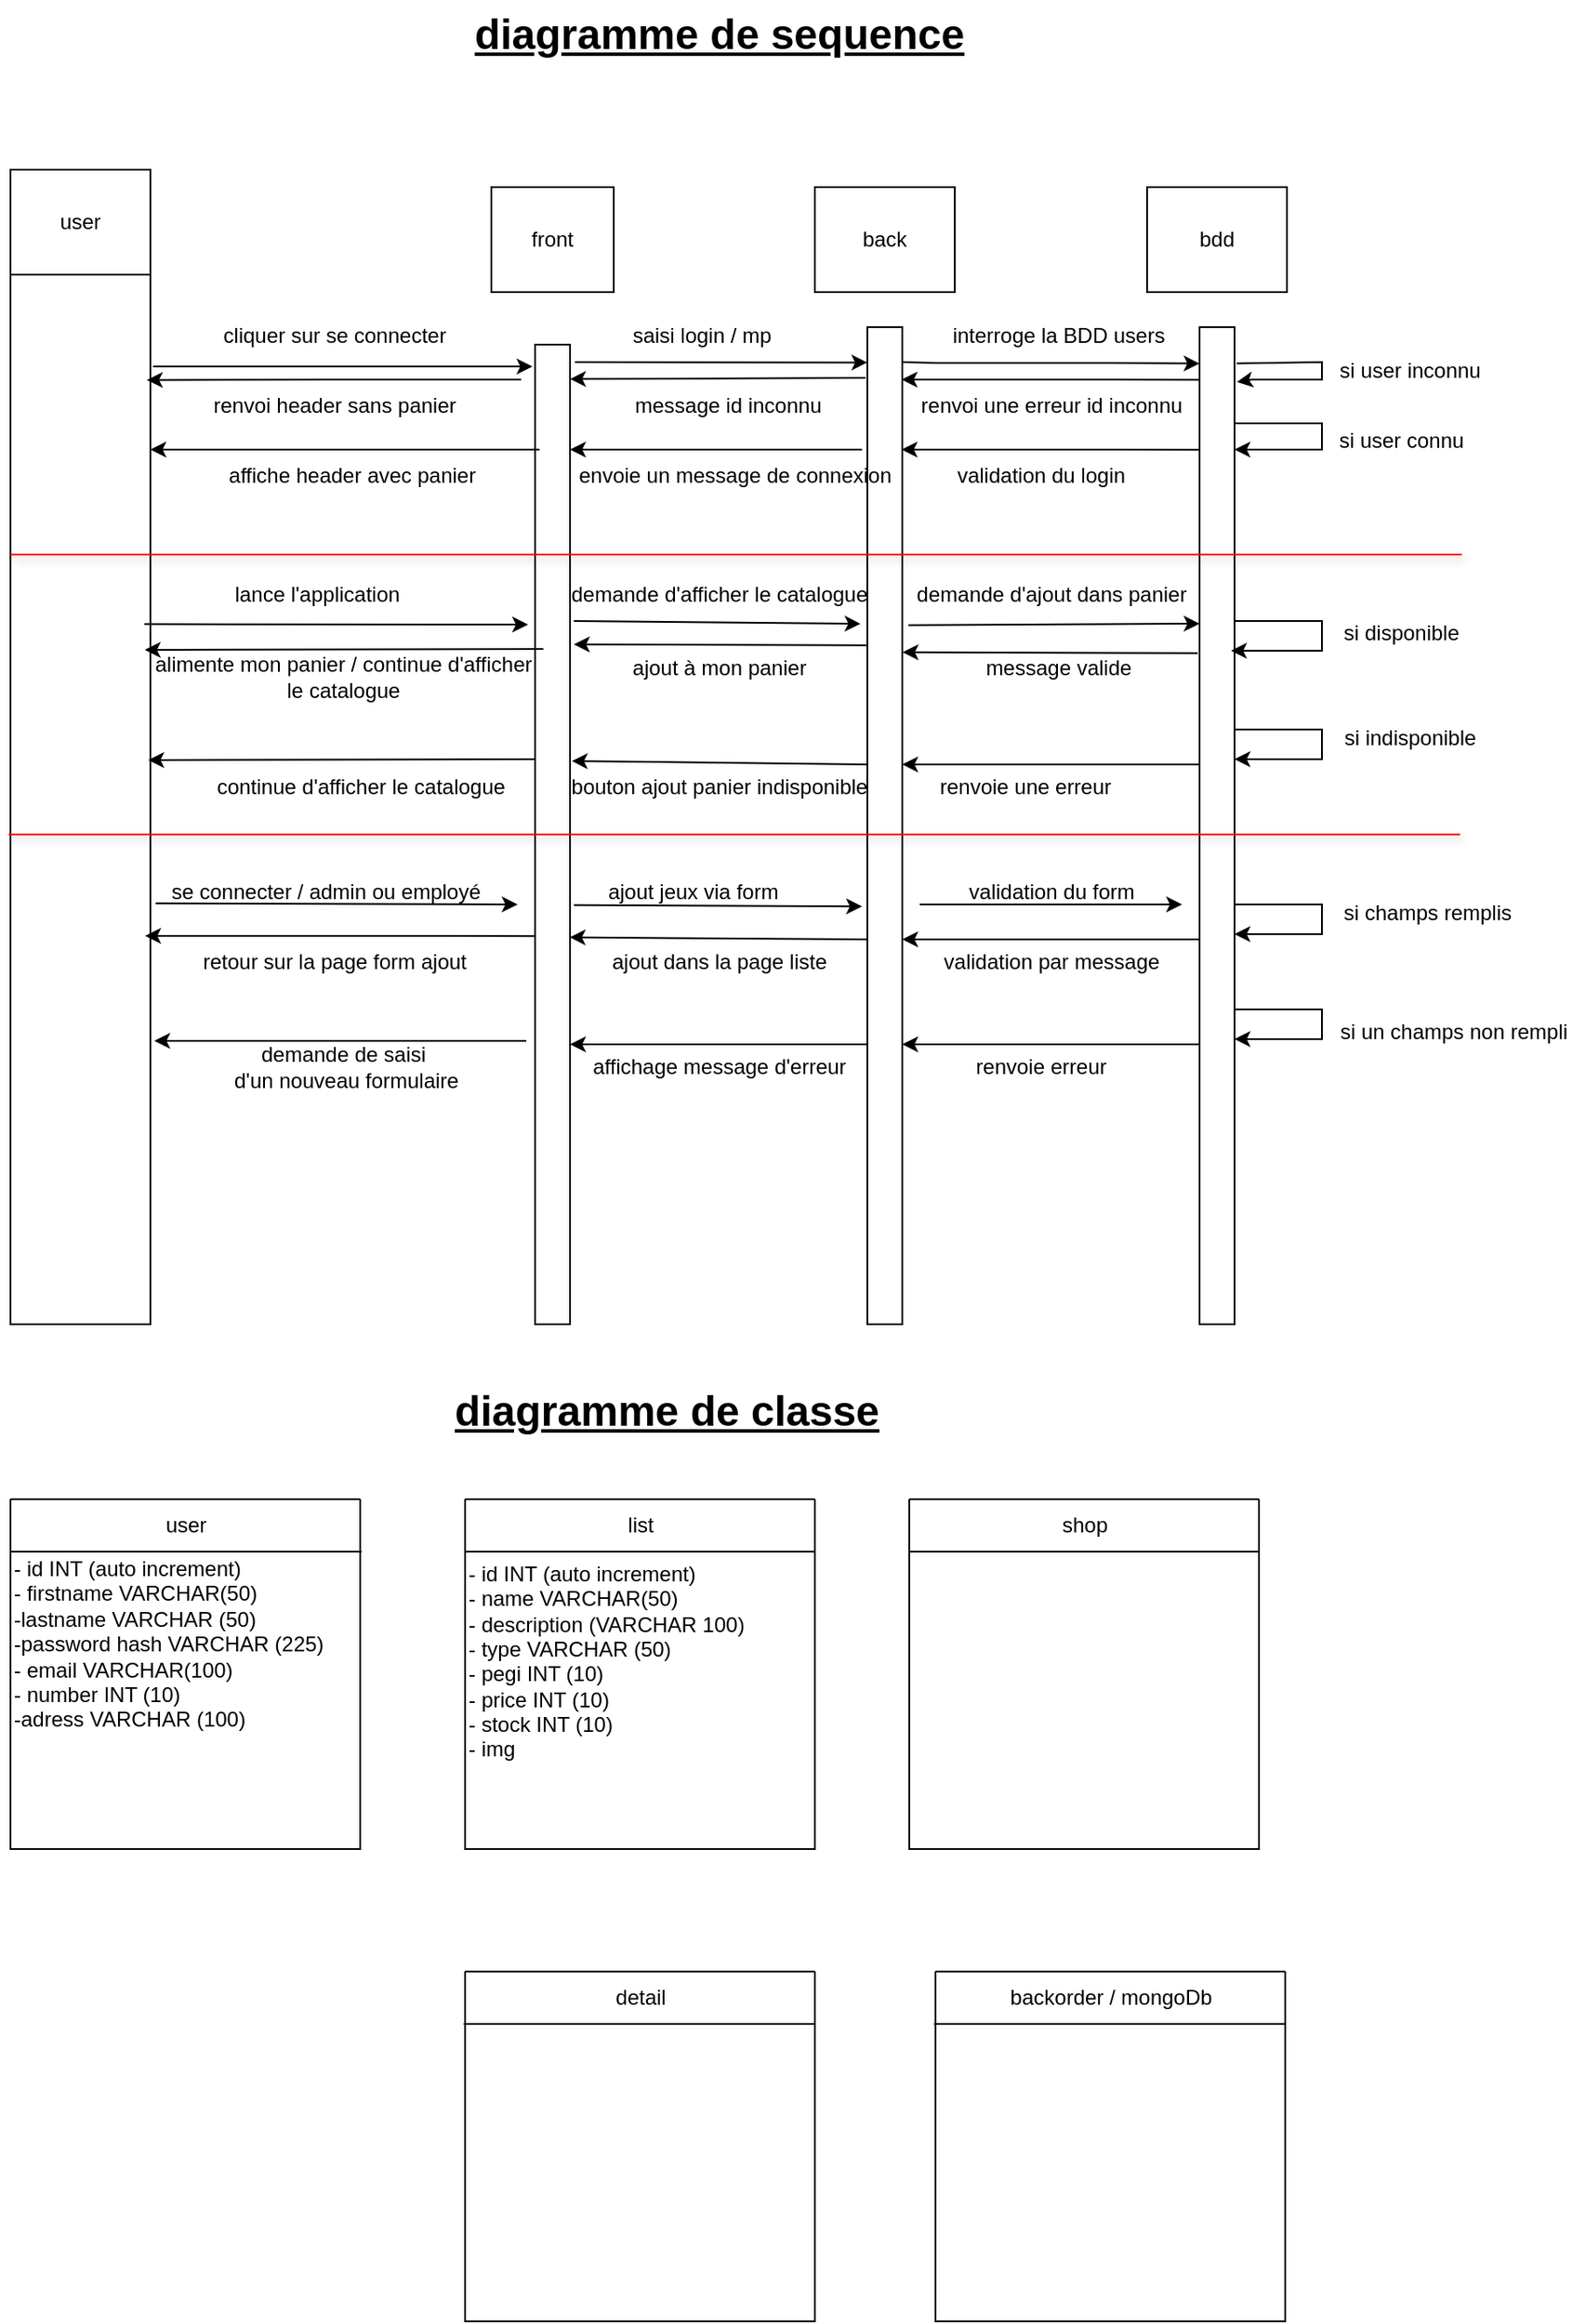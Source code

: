 <mxfile version="24.7.12">
  <diagram name="Page-1" id="rXCuF8FtUP5aOPSfzfbm">
    <mxGraphModel dx="2117" dy="522" grid="1" gridSize="10" guides="1" tooltips="1" connect="1" arrows="1" fold="1" page="1" pageScale="1" pageWidth="827" pageHeight="1169" math="0" shadow="0">
      <root>
        <mxCell id="0" />
        <mxCell id="1" parent="0" />
        <mxCell id="5uYS1BCheo57BX3cpmRm-2" value="" style="rounded=0;whiteSpace=wrap;html=1;" parent="1" vertex="1">
          <mxGeometry y="240" width="80" height="600" as="geometry" />
        </mxCell>
        <mxCell id="5uYS1BCheo57BX3cpmRm-3" value="" style="rounded=0;whiteSpace=wrap;html=1;" parent="1" vertex="1">
          <mxGeometry x="300" y="280" width="20" height="560" as="geometry" />
        </mxCell>
        <mxCell id="5uYS1BCheo57BX3cpmRm-4" value="" style="rounded=0;whiteSpace=wrap;html=1;" parent="1" vertex="1">
          <mxGeometry x="490" y="270" width="20" height="570" as="geometry" />
        </mxCell>
        <mxCell id="5uYS1BCheo57BX3cpmRm-5" value="" style="rounded=0;whiteSpace=wrap;html=1;" parent="1" vertex="1">
          <mxGeometry x="680" y="270" width="20" height="570" as="geometry" />
        </mxCell>
        <mxCell id="5uYS1BCheo57BX3cpmRm-6" value="front" style="rounded=0;whiteSpace=wrap;html=1;" parent="1" vertex="1">
          <mxGeometry x="275" y="190" width="70" height="60" as="geometry" />
        </mxCell>
        <mxCell id="5uYS1BCheo57BX3cpmRm-7" value="back" style="rounded=0;whiteSpace=wrap;html=1;" parent="1" vertex="1">
          <mxGeometry x="460" y="190" width="80" height="60" as="geometry" />
        </mxCell>
        <mxCell id="5uYS1BCheo57BX3cpmRm-8" value="bdd" style="rounded=0;whiteSpace=wrap;html=1;" parent="1" vertex="1">
          <mxGeometry x="650" y="190" width="80" height="60" as="geometry" />
        </mxCell>
        <mxCell id="GCo2jeuxj3yod2GUhZTQ-15" value="" style="edgeStyle=none;orthogonalLoop=1;jettySize=auto;html=1;rounded=0;" edge="1" parent="1">
          <mxGeometry width="80" relative="1" as="geometry">
            <mxPoint x="81.5" y="292.5" as="sourcePoint" />
            <mxPoint x="298.5" y="292.5" as="targetPoint" />
            <Array as="points">
              <mxPoint x="170.5" y="292.5" />
              <mxPoint x="240.5" y="292.5" />
            </Array>
          </mxGeometry>
        </mxCell>
        <mxCell id="GCo2jeuxj3yod2GUhZTQ-18" value="" style="endArrow=classic;html=1;rounded=0;entryX=1.05;entryY=0.653;entryDx=0;entryDy=0;entryPerimeter=0;" edge="1" parent="1">
          <mxGeometry width="50" height="50" relative="1" as="geometry">
            <mxPoint x="292" y="300" as="sourcePoint" />
            <mxPoint x="78" y="300.2" as="targetPoint" />
            <Array as="points">
              <mxPoint x="185" y="300" />
            </Array>
          </mxGeometry>
        </mxCell>
        <mxCell id="GCo2jeuxj3yod2GUhZTQ-20" value="cliquer sur se connecter" style="text;html=1;align=center;verticalAlign=middle;resizable=0;points=[];autosize=1;strokeColor=none;fillColor=none;" vertex="1" parent="1">
          <mxGeometry x="110" y="260" width="150" height="30" as="geometry" />
        </mxCell>
        <mxCell id="GCo2jeuxj3yod2GUhZTQ-21" value="" style="endArrow=classic;html=1;rounded=0;entryX=0.957;entryY=0.651;entryDx=0;entryDy=0;entryPerimeter=0;exitX=0;exitY=0.668;exitDx=0;exitDy=0;exitPerimeter=0;" edge="1" parent="1">
          <mxGeometry width="50" height="50" relative="1" as="geometry">
            <mxPoint x="302.58" y="340.04" as="sourcePoint" />
            <mxPoint x="80.0" y="340.0" as="targetPoint" />
          </mxGeometry>
        </mxCell>
        <mxCell id="GCo2jeuxj3yod2GUhZTQ-22" value="renvoi header sans panier" style="text;html=1;align=center;verticalAlign=middle;resizable=0;points=[];autosize=1;strokeColor=none;fillColor=none;" vertex="1" parent="1">
          <mxGeometry x="105" y="300" width="160" height="30" as="geometry" />
        </mxCell>
        <mxCell id="GCo2jeuxj3yod2GUhZTQ-24" value="" style="endArrow=classic;html=1;rounded=0;entryX=-0.13;entryY=0.404;entryDx=0;entryDy=0;entryPerimeter=0;exitX=1;exitY=0.138;exitDx=0;exitDy=0;exitPerimeter=0;" edge="1" parent="1">
          <mxGeometry width="50" height="50" relative="1" as="geometry">
            <mxPoint x="510" y="290" as="sourcePoint" />
            <mxPoint x="680.0" y="290.82" as="targetPoint" />
            <Array as="points">
              <mxPoint x="530" y="290.5" />
              <mxPoint x="622.6" y="290.5" />
            </Array>
          </mxGeometry>
        </mxCell>
        <mxCell id="GCo2jeuxj3yod2GUhZTQ-26" value="interroge la BDD users" style="text;html=1;align=center;verticalAlign=middle;resizable=0;points=[];autosize=1;strokeColor=none;fillColor=none;" vertex="1" parent="1">
          <mxGeometry x="529" y="260" width="140" height="30" as="geometry" />
        </mxCell>
        <mxCell id="GCo2jeuxj3yod2GUhZTQ-30" value="" style="endArrow=classic;html=1;rounded=0;entryX=0.83;entryY=0.408;entryDx=0;entryDy=0;entryPerimeter=0;" edge="1" parent="1">
          <mxGeometry width="50" height="50" relative="1" as="geometry">
            <mxPoint x="487" y="340" as="sourcePoint" />
            <mxPoint x="320.0" y="340" as="targetPoint" />
          </mxGeometry>
        </mxCell>
        <mxCell id="GCo2jeuxj3yod2GUhZTQ-32" value="" style="endArrow=classic;html=1;rounded=0;entryX=1.23;entryY=0.726;entryDx=0;entryDy=0;entryPerimeter=0;" edge="1" parent="1">
          <mxGeometry width="50" height="50" relative="1" as="geometry">
            <mxPoint x="489" y="299" as="sourcePoint" />
            <mxPoint x="320.0" y="299.66" as="targetPoint" />
          </mxGeometry>
        </mxCell>
        <mxCell id="GCo2jeuxj3yod2GUhZTQ-38" value="" style="edgeStyle=none;orthogonalLoop=1;jettySize=auto;html=1;rounded=0;exitX=1.06;exitY=0.093;exitDx=0;exitDy=0;exitPerimeter=0;entryX=1.07;entryY=0.055;entryDx=0;entryDy=0;entryPerimeter=0;" edge="1" parent="1" target="5uYS1BCheo57BX3cpmRm-5">
          <mxGeometry width="80" relative="1" as="geometry">
            <mxPoint x="701.2" y="290.69" as="sourcePoint" />
            <mxPoint x="700" y="310" as="targetPoint" />
            <Array as="points">
              <mxPoint x="750" y="290" />
              <mxPoint x="750" y="300" />
              <mxPoint x="730" y="300" />
              <mxPoint x="710" y="300" />
            </Array>
          </mxGeometry>
        </mxCell>
        <mxCell id="GCo2jeuxj3yod2GUhZTQ-39" value="si user inconnu" style="text;html=1;align=center;verticalAlign=middle;resizable=0;points=[];autosize=1;strokeColor=none;fillColor=none;" vertex="1" parent="1">
          <mxGeometry x="750" y="280" width="100" height="30" as="geometry" />
        </mxCell>
        <mxCell id="GCo2jeuxj3yod2GUhZTQ-40" value="renvoi une erreur id inconnu" style="text;html=1;align=center;verticalAlign=middle;resizable=0;points=[];autosize=1;strokeColor=none;fillColor=none;" vertex="1" parent="1">
          <mxGeometry x="510" y="300" width="170" height="30" as="geometry" />
        </mxCell>
        <mxCell id="GCo2jeuxj3yod2GUhZTQ-41" value="si user connu" style="text;html=1;align=center;verticalAlign=middle;resizable=0;points=[];autosize=1;strokeColor=none;fillColor=none;" vertex="1" parent="1">
          <mxGeometry x="750" y="320" width="90" height="30" as="geometry" />
        </mxCell>
        <mxCell id="GCo2jeuxj3yod2GUhZTQ-42" value="" style="edgeStyle=none;orthogonalLoop=1;jettySize=auto;html=1;rounded=0;entryX=1.02;entryY=0.202;entryDx=0;entryDy=0;entryPerimeter=0;fillColor=#3EFF30;" edge="1" parent="1">
          <mxGeometry width="80" relative="1" as="geometry">
            <mxPoint x="700" y="325" as="sourcePoint" />
            <mxPoint x="700" y="340" as="targetPoint" />
            <Array as="points">
              <mxPoint x="720" y="325" />
              <mxPoint x="750" y="325" />
              <mxPoint x="750" y="340" />
            </Array>
          </mxGeometry>
        </mxCell>
        <mxCell id="GCo2jeuxj3yod2GUhZTQ-43" value="envoie un message de connexion" style="text;html=1;align=center;verticalAlign=middle;resizable=0;points=[];autosize=1;strokeColor=none;fillColor=none;" vertex="1" parent="1">
          <mxGeometry x="314" y="340" width="200" height="30" as="geometry" />
        </mxCell>
        <mxCell id="GCo2jeuxj3yod2GUhZTQ-44" value="affiche header avec panier" style="text;html=1;align=center;verticalAlign=middle;resizable=0;points=[];autosize=1;strokeColor=none;fillColor=none;" vertex="1" parent="1">
          <mxGeometry x="115" y="340" width="160" height="30" as="geometry" />
        </mxCell>
        <mxCell id="GCo2jeuxj3yod2GUhZTQ-45" value="" style="endArrow=classic;html=1;rounded=0;exitX=0.02;exitY=0.179;exitDx=0;exitDy=0;exitPerimeter=0;" edge="1" parent="1">
          <mxGeometry width="50" height="50" relative="1" as="geometry">
            <mxPoint x="680.0" y="340.07" as="sourcePoint" />
            <mxPoint x="509.6" y="340" as="targetPoint" />
          </mxGeometry>
        </mxCell>
        <mxCell id="GCo2jeuxj3yod2GUhZTQ-46" value="" style="endArrow=classic;html=1;rounded=0;exitX=1.14;exitY=0.059;exitDx=0;exitDy=0;exitPerimeter=0;entryX=0;entryY=0.09;entryDx=0;entryDy=0;entryPerimeter=0;" edge="1" parent="1">
          <mxGeometry width="50" height="50" relative="1" as="geometry">
            <mxPoint x="322.8" y="290" as="sourcePoint" />
            <mxPoint x="490" y="290.23" as="targetPoint" />
          </mxGeometry>
        </mxCell>
        <mxCell id="GCo2jeuxj3yod2GUhZTQ-47" value="saisi login / mp" style="text;html=1;align=center;verticalAlign=middle;resizable=0;points=[];autosize=1;strokeColor=none;fillColor=none;" vertex="1" parent="1">
          <mxGeometry x="345" y="260" width="100" height="30" as="geometry" />
        </mxCell>
        <mxCell id="GCo2jeuxj3yod2GUhZTQ-48" value="message id inconnu" style="text;html=1;align=center;verticalAlign=middle;resizable=0;points=[];autosize=1;strokeColor=none;fillColor=none;" vertex="1" parent="1">
          <mxGeometry x="345" y="300" width="130" height="30" as="geometry" />
        </mxCell>
        <mxCell id="GCo2jeuxj3yod2GUhZTQ-50" value="" style="endArrow=classic;html=1;rounded=0;exitX=0.02;exitY=0.179;exitDx=0;exitDy=0;exitPerimeter=0;" edge="1" parent="1">
          <mxGeometry width="50" height="50" relative="1" as="geometry">
            <mxPoint x="680.0" y="300.07" as="sourcePoint" />
            <mxPoint x="509.6" y="300" as="targetPoint" />
          </mxGeometry>
        </mxCell>
        <mxCell id="GCo2jeuxj3yod2GUhZTQ-51" value="validation du login" style="text;html=1;align=center;verticalAlign=middle;resizable=0;points=[];autosize=1;strokeColor=none;fillColor=none;" vertex="1" parent="1">
          <mxGeometry x="529" y="340" width="120" height="30" as="geometry" />
        </mxCell>
        <mxCell id="GCo2jeuxj3yod2GUhZTQ-115" value="" style="endArrow=classic;html=1;rounded=0;exitX=0.957;exitY=0.333;exitDx=0;exitDy=0;exitPerimeter=0;" edge="1" parent="1" source="5uYS1BCheo57BX3cpmRm-2">
          <mxGeometry width="50" height="50" relative="1" as="geometry">
            <mxPoint x="140" y="490" as="sourcePoint" />
            <mxPoint x="296" y="440" as="targetPoint" />
          </mxGeometry>
        </mxCell>
        <mxCell id="GCo2jeuxj3yod2GUhZTQ-116" value="lance l&#39;application" style="text;html=1;align=center;verticalAlign=middle;resizable=0;points=[];autosize=1;strokeColor=none;fillColor=none;" vertex="1" parent="1">
          <mxGeometry x="115" y="408" width="120" height="30" as="geometry" />
        </mxCell>
        <mxCell id="GCo2jeuxj3yod2GUhZTQ-117" value="" style="endArrow=classic;html=1;rounded=0;entryX=0.927;entryY=1.053;entryDx=0;entryDy=0;entryPerimeter=0;exitX=0.064;exitY=1;exitDx=0;exitDy=0;exitPerimeter=0;" edge="1" parent="1" source="GCo2jeuxj3yod2GUhZTQ-118" target="GCo2jeuxj3yod2GUhZTQ-118">
          <mxGeometry width="50" height="50" relative="1" as="geometry">
            <mxPoint x="420" y="440" as="sourcePoint" />
            <mxPoint x="590" y="410" as="targetPoint" />
          </mxGeometry>
        </mxCell>
        <mxCell id="GCo2jeuxj3yod2GUhZTQ-118" value="demande d&#39;afficher le catalogue" style="text;html=1;align=center;verticalAlign=middle;resizable=0;points=[];autosize=1;strokeColor=none;fillColor=none;" vertex="1" parent="1">
          <mxGeometry x="310" y="408" width="190" height="30" as="geometry" />
        </mxCell>
        <mxCell id="GCo2jeuxj3yod2GUhZTQ-119" value="" style="endArrow=classic;html=1;rounded=0;exitX=0.047;exitY=1.08;exitDx=0;exitDy=0;exitPerimeter=0;" edge="1" parent="1" source="GCo2jeuxj3yod2GUhZTQ-120">
          <mxGeometry width="50" height="50" relative="1" as="geometry">
            <mxPoint x="520" y="440" as="sourcePoint" />
            <mxPoint x="680" y="439.5" as="targetPoint" />
          </mxGeometry>
        </mxCell>
        <mxCell id="GCo2jeuxj3yod2GUhZTQ-120" value="demande d&#39;ajout dans panier" style="text;html=1;align=center;verticalAlign=middle;resizable=0;points=[];autosize=1;strokeColor=none;fillColor=none;" vertex="1" parent="1">
          <mxGeometry x="505" y="408" width="180" height="30" as="geometry" />
        </mxCell>
        <mxCell id="GCo2jeuxj3yod2GUhZTQ-122" value="" style="endArrow=classic;html=1;rounded=0;" edge="1" parent="1">
          <mxGeometry width="50" height="50" relative="1" as="geometry">
            <mxPoint x="700" y="438" as="sourcePoint" />
            <mxPoint x="698" y="455" as="targetPoint" />
            <Array as="points">
              <mxPoint x="750" y="438" />
              <mxPoint x="750" y="455" />
            </Array>
          </mxGeometry>
        </mxCell>
        <mxCell id="GCo2jeuxj3yod2GUhZTQ-123" value="si disponible" style="text;html=1;align=center;verticalAlign=middle;resizable=0;points=[];autosize=1;strokeColor=none;fillColor=none;" vertex="1" parent="1">
          <mxGeometry x="750" y="430" width="90" height="30" as="geometry" />
        </mxCell>
        <mxCell id="GCo2jeuxj3yod2GUhZTQ-124" value="" style="endArrow=classic;html=1;rounded=0;exitX=-0.05;exitY=0.327;exitDx=0;exitDy=0;entryX=1.01;entryY=0.326;entryDx=0;entryDy=0;entryPerimeter=0;exitPerimeter=0;" edge="1" parent="1" source="5uYS1BCheo57BX3cpmRm-5" target="5uYS1BCheo57BX3cpmRm-4">
          <mxGeometry width="50" height="50" relative="1" as="geometry">
            <mxPoint x="610" y="454.5" as="sourcePoint" />
            <mxPoint x="550" y="454.5" as="targetPoint" />
          </mxGeometry>
        </mxCell>
        <mxCell id="GCo2jeuxj3yod2GUhZTQ-125" value="message valide" style="text;html=1;align=center;verticalAlign=middle;resizable=0;points=[];autosize=1;strokeColor=none;fillColor=none;" vertex="1" parent="1">
          <mxGeometry x="544" y="450" width="110" height="30" as="geometry" />
        </mxCell>
        <mxCell id="GCo2jeuxj3yod2GUhZTQ-126" value="" style="endArrow=classic;html=1;rounded=0;exitX=-0.03;exitY=0.319;exitDx=0;exitDy=0;entryX=1.11;entryY=0.306;entryDx=0;entryDy=0;entryPerimeter=0;exitPerimeter=0;" edge="1" parent="1" source="5uYS1BCheo57BX3cpmRm-4" target="5uYS1BCheo57BX3cpmRm-3">
          <mxGeometry width="50" height="50" relative="1" as="geometry">
            <mxPoint x="472.5" y="454.5" as="sourcePoint" />
            <mxPoint x="340" y="453" as="targetPoint" />
          </mxGeometry>
        </mxCell>
        <mxCell id="GCo2jeuxj3yod2GUhZTQ-127" value="ajout à mon panier" style="text;html=1;align=center;verticalAlign=middle;resizable=0;points=[];autosize=1;strokeColor=none;fillColor=none;" vertex="1" parent="1">
          <mxGeometry x="345" y="450" width="120" height="30" as="geometry" />
        </mxCell>
        <mxCell id="GCo2jeuxj3yod2GUhZTQ-128" value="" style="endArrow=classic;html=1;rounded=0;entryX=1.06;entryY=0.699;entryDx=0;entryDy=0;entryPerimeter=0;exitX=0.978;exitY=0.1;exitDx=0;exitDy=0;exitPerimeter=0;" edge="1" parent="1" source="GCo2jeuxj3yod2GUhZTQ-129">
          <mxGeometry width="50" height="50" relative="1" as="geometry">
            <mxPoint x="273.2" y="454.9" as="sourcePoint" />
            <mxPoint x="76.8" y="454.5" as="targetPoint" />
          </mxGeometry>
        </mxCell>
        <mxCell id="GCo2jeuxj3yod2GUhZTQ-129" value="alimente mon panier / continue d&#39;afficher&lt;div&gt;le catalogue&lt;/div&gt;" style="text;html=1;align=center;verticalAlign=middle;resizable=0;points=[];autosize=1;strokeColor=none;fillColor=none;" vertex="1" parent="1">
          <mxGeometry x="70" y="450" width="240" height="40" as="geometry" />
        </mxCell>
        <mxCell id="GCo2jeuxj3yod2GUhZTQ-130" value="" style="endArrow=classic;html=1;rounded=0;entryX=1;entryY=0.5;entryDx=0;entryDy=0;" edge="1" parent="1">
          <mxGeometry width="50" height="50" relative="1" as="geometry">
            <mxPoint x="700" y="500" as="sourcePoint" />
            <mxPoint x="700" y="517" as="targetPoint" />
            <Array as="points">
              <mxPoint x="750" y="500" />
              <mxPoint x="750" y="517" />
            </Array>
          </mxGeometry>
        </mxCell>
        <mxCell id="GCo2jeuxj3yod2GUhZTQ-131" value="si indisponible" style="text;html=1;align=center;verticalAlign=middle;resizable=0;points=[];autosize=1;strokeColor=none;fillColor=none;" vertex="1" parent="1">
          <mxGeometry x="750" y="490" width="100" height="30" as="geometry" />
        </mxCell>
        <mxCell id="GCo2jeuxj3yod2GUhZTQ-132" value="" style="endArrow=classic;html=1;rounded=0;exitX=0;exitY=0.5;exitDx=0;exitDy=0;entryX=1;entryY=0.5;entryDx=0;entryDy=0;" edge="1" parent="1">
          <mxGeometry width="50" height="50" relative="1" as="geometry">
            <mxPoint x="680" y="520" as="sourcePoint" />
            <mxPoint x="510" y="520" as="targetPoint" />
          </mxGeometry>
        </mxCell>
        <mxCell id="GCo2jeuxj3yod2GUhZTQ-133" value="" style="endArrow=classic;html=1;rounded=0;exitX=0;exitY=0.5;exitDx=0;exitDy=0;entryX=1.06;entryY=0.481;entryDx=0;entryDy=0;entryPerimeter=0;" edge="1" parent="1">
          <mxGeometry width="50" height="50" relative="1" as="geometry">
            <mxPoint x="490" y="520" as="sourcePoint" />
            <mxPoint x="321" y="518" as="targetPoint" />
          </mxGeometry>
        </mxCell>
        <mxCell id="GCo2jeuxj3yod2GUhZTQ-134" value="renvoie une erreur" style="text;html=1;align=center;verticalAlign=middle;resizable=0;points=[];autosize=1;strokeColor=none;fillColor=none;" vertex="1" parent="1">
          <mxGeometry x="520" y="518" width="120" height="30" as="geometry" />
        </mxCell>
        <mxCell id="GCo2jeuxj3yod2GUhZTQ-135" value="bouton ajout panier indisponible" style="text;html=1;align=center;verticalAlign=middle;resizable=0;points=[];autosize=1;strokeColor=none;fillColor=none;" vertex="1" parent="1">
          <mxGeometry x="310" y="518" width="190" height="30" as="geometry" />
        </mxCell>
        <mxCell id="GCo2jeuxj3yod2GUhZTQ-136" value="" style="endArrow=classic;html=1;rounded=0;entryX=1.06;entryY=0.699;entryDx=0;entryDy=0;entryPerimeter=0;exitX=-0.1;exitY=0.483;exitDx=0;exitDy=0;exitPerimeter=0;" edge="1" parent="1">
          <mxGeometry width="50" height="50" relative="1" as="geometry">
            <mxPoint x="300" y="517" as="sourcePoint" />
            <mxPoint x="78.8" y="517.5" as="targetPoint" />
          </mxGeometry>
        </mxCell>
        <mxCell id="GCo2jeuxj3yod2GUhZTQ-137" value="continue d&#39;afficher le catalogue" style="text;html=1;align=center;verticalAlign=middle;resizable=0;points=[];autosize=1;strokeColor=none;fillColor=none;" vertex="1" parent="1">
          <mxGeometry x="105" y="518" width="190" height="30" as="geometry" />
        </mxCell>
        <mxCell id="GCo2jeuxj3yod2GUhZTQ-138" value="" style="endArrow=none;html=1;rounded=0;shadow=1;strokeColor=#FF0000;" edge="1" parent="1">
          <mxGeometry width="50" height="50" relative="1" as="geometry">
            <mxPoint y="400" as="sourcePoint" />
            <mxPoint x="830" y="400" as="targetPoint" />
          </mxGeometry>
        </mxCell>
        <mxCell id="GCo2jeuxj3yod2GUhZTQ-140" value="" style="endArrow=none;html=1;rounded=0;shadow=1;strokeColor=#FF0000;" edge="1" parent="1">
          <mxGeometry width="50" height="50" relative="1" as="geometry">
            <mxPoint x="-1" y="560" as="sourcePoint" />
            <mxPoint x="829" y="560" as="targetPoint" />
          </mxGeometry>
        </mxCell>
        <mxCell id="GCo2jeuxj3yod2GUhZTQ-141" value="user" style="rounded=0;whiteSpace=wrap;html=1;" vertex="1" parent="1">
          <mxGeometry y="180" width="80" height="60" as="geometry" />
        </mxCell>
        <mxCell id="GCo2jeuxj3yod2GUhZTQ-142" value="" style="endArrow=classic;html=1;rounded=0;exitX=1.038;exitY=0.599;exitDx=0;exitDy=0;exitPerimeter=0;" edge="1" parent="1" source="5uYS1BCheo57BX3cpmRm-2">
          <mxGeometry width="50" height="50" relative="1" as="geometry">
            <mxPoint x="110" y="600" as="sourcePoint" />
            <mxPoint x="290" y="600" as="targetPoint" />
          </mxGeometry>
        </mxCell>
        <mxCell id="GCo2jeuxj3yod2GUhZTQ-143" value="se connecter / admin ou employé" style="text;html=1;align=center;verticalAlign=middle;resizable=0;points=[];autosize=1;strokeColor=none;fillColor=none;" vertex="1" parent="1">
          <mxGeometry x="80" y="578" width="200" height="30" as="geometry" />
        </mxCell>
        <mxCell id="GCo2jeuxj3yod2GUhZTQ-144" value="" style="endArrow=classic;html=1;rounded=0;entryX=-0.15;entryY=0.581;entryDx=0;entryDy=0;entryPerimeter=0;exitX=1.11;exitY=0.572;exitDx=0;exitDy=0;exitPerimeter=0;" edge="1" parent="1" source="5uYS1BCheo57BX3cpmRm-3" target="5uYS1BCheo57BX3cpmRm-4">
          <mxGeometry width="50" height="50" relative="1" as="geometry">
            <mxPoint x="355" y="600" as="sourcePoint" />
            <mxPoint x="455" y="600" as="targetPoint" />
          </mxGeometry>
        </mxCell>
        <mxCell id="GCo2jeuxj3yod2GUhZTQ-145" value="ajout jeux via form" style="text;html=1;align=center;verticalAlign=middle;resizable=0;points=[];autosize=1;strokeColor=none;fillColor=none;" vertex="1" parent="1">
          <mxGeometry x="330" y="578" width="120" height="30" as="geometry" />
        </mxCell>
        <mxCell id="GCo2jeuxj3yod2GUhZTQ-146" value="" style="endArrow=classic;html=1;rounded=0;" edge="1" parent="1">
          <mxGeometry width="50" height="50" relative="1" as="geometry">
            <mxPoint x="520" y="600" as="sourcePoint" />
            <mxPoint x="670" y="600" as="targetPoint" />
          </mxGeometry>
        </mxCell>
        <mxCell id="GCo2jeuxj3yod2GUhZTQ-148" value="validation du form" style="text;html=1;align=center;verticalAlign=middle;resizable=0;points=[];autosize=1;strokeColor=none;fillColor=none;" vertex="1" parent="1">
          <mxGeometry x="535" y="578" width="120" height="30" as="geometry" />
        </mxCell>
        <mxCell id="GCo2jeuxj3yod2GUhZTQ-149" value="" style="endArrow=classic;html=1;rounded=0;entryX=1;entryY=0.5;entryDx=0;entryDy=0;" edge="1" parent="1">
          <mxGeometry width="50" height="50" relative="1" as="geometry">
            <mxPoint x="700" y="600" as="sourcePoint" />
            <mxPoint x="700" y="617" as="targetPoint" />
            <Array as="points">
              <mxPoint x="750" y="600" />
              <mxPoint x="750" y="617" />
            </Array>
          </mxGeometry>
        </mxCell>
        <mxCell id="GCo2jeuxj3yod2GUhZTQ-150" value="si champs remplis" style="text;html=1;align=center;verticalAlign=middle;resizable=0;points=[];autosize=1;strokeColor=none;fillColor=none;" vertex="1" parent="1">
          <mxGeometry x="750" y="590" width="120" height="30" as="geometry" />
        </mxCell>
        <mxCell id="GCo2jeuxj3yod2GUhZTQ-151" value="" style="endArrow=classic;html=1;rounded=0;entryX=1;entryY=0.614;entryDx=0;entryDy=0;entryPerimeter=0;" edge="1" parent="1" target="5uYS1BCheo57BX3cpmRm-4">
          <mxGeometry width="50" height="50" relative="1" as="geometry">
            <mxPoint x="680" y="620" as="sourcePoint" />
            <mxPoint x="566" y="620" as="targetPoint" />
          </mxGeometry>
        </mxCell>
        <mxCell id="GCo2jeuxj3yod2GUhZTQ-152" value="validation par message" style="text;html=1;align=center;verticalAlign=middle;resizable=0;points=[];autosize=1;strokeColor=none;fillColor=none;" vertex="1" parent="1">
          <mxGeometry x="520" y="618" width="150" height="30" as="geometry" />
        </mxCell>
        <mxCell id="GCo2jeuxj3yod2GUhZTQ-154" value="" style="endArrow=classic;html=1;rounded=0;entryX=0.99;entryY=0.605;entryDx=0;entryDy=0;entryPerimeter=0;" edge="1" parent="1" target="5uYS1BCheo57BX3cpmRm-3">
          <mxGeometry width="50" height="50" relative="1" as="geometry">
            <mxPoint x="490" y="620" as="sourcePoint" />
            <mxPoint x="350" y="620" as="targetPoint" />
          </mxGeometry>
        </mxCell>
        <mxCell id="GCo2jeuxj3yod2GUhZTQ-155" value="ajout dans la page liste" style="text;html=1;align=center;verticalAlign=middle;resizable=0;points=[];autosize=1;strokeColor=none;fillColor=none;" vertex="1" parent="1">
          <mxGeometry x="330" y="618" width="150" height="30" as="geometry" />
        </mxCell>
        <mxCell id="GCo2jeuxj3yod2GUhZTQ-156" value="" style="endArrow=classic;html=1;rounded=0;exitX=0;exitY=0.693;exitDx=0;exitDy=0;exitPerimeter=0;" edge="1" parent="1">
          <mxGeometry width="50" height="50" relative="1" as="geometry">
            <mxPoint x="300" y="618.08" as="sourcePoint" />
            <mxPoint x="77" y="618" as="targetPoint" />
          </mxGeometry>
        </mxCell>
        <mxCell id="GCo2jeuxj3yod2GUhZTQ-157" value="retour sur la page form ajout" style="text;html=1;align=center;verticalAlign=middle;resizable=0;points=[];autosize=1;strokeColor=none;fillColor=none;" vertex="1" parent="1">
          <mxGeometry x="100" y="618" width="170" height="30" as="geometry" />
        </mxCell>
        <mxCell id="GCo2jeuxj3yod2GUhZTQ-158" value="" style="endArrow=classic;html=1;rounded=0;entryX=1;entryY=0.5;entryDx=0;entryDy=0;" edge="1" parent="1">
          <mxGeometry width="50" height="50" relative="1" as="geometry">
            <mxPoint x="700" y="660" as="sourcePoint" />
            <mxPoint x="700" y="677" as="targetPoint" />
            <Array as="points">
              <mxPoint x="750" y="660" />
              <mxPoint x="750" y="677" />
            </Array>
          </mxGeometry>
        </mxCell>
        <mxCell id="GCo2jeuxj3yod2GUhZTQ-159" value="si un champs non rempli" style="text;html=1;align=center;verticalAlign=middle;resizable=0;points=[];autosize=1;strokeColor=none;fillColor=none;" vertex="1" parent="1">
          <mxGeometry x="750" y="658" width="150" height="30" as="geometry" />
        </mxCell>
        <mxCell id="GCo2jeuxj3yod2GUhZTQ-160" value="" style="endArrow=classic;html=1;rounded=0;entryX=1;entryY=0.614;entryDx=0;entryDy=0;entryPerimeter=0;" edge="1" parent="1">
          <mxGeometry width="50" height="50" relative="1" as="geometry">
            <mxPoint x="680" y="680" as="sourcePoint" />
            <mxPoint x="510" y="680" as="targetPoint" />
          </mxGeometry>
        </mxCell>
        <mxCell id="GCo2jeuxj3yod2GUhZTQ-161" value="" style="endArrow=classic;html=1;rounded=0;entryX=1;entryY=0.614;entryDx=0;entryDy=0;entryPerimeter=0;" edge="1" parent="1">
          <mxGeometry width="50" height="50" relative="1" as="geometry">
            <mxPoint x="490" y="680" as="sourcePoint" />
            <mxPoint x="320" y="680" as="targetPoint" />
          </mxGeometry>
        </mxCell>
        <mxCell id="GCo2jeuxj3yod2GUhZTQ-162" value="renvoie erreur" style="text;html=1;align=center;verticalAlign=middle;resizable=0;points=[];autosize=1;strokeColor=none;fillColor=none;" vertex="1" parent="1">
          <mxGeometry x="539" y="678" width="100" height="30" as="geometry" />
        </mxCell>
        <mxCell id="GCo2jeuxj3yod2GUhZTQ-163" value="affichage message d&#39;erreur" style="text;html=1;align=center;verticalAlign=middle;resizable=0;points=[];autosize=1;strokeColor=none;fillColor=none;" vertex="1" parent="1">
          <mxGeometry x="320" y="678" width="170" height="30" as="geometry" />
        </mxCell>
        <mxCell id="GCo2jeuxj3yod2GUhZTQ-164" value="" style="endArrow=classic;html=1;rounded=0;entryX=1.028;entryY=0.73;entryDx=0;entryDy=0;entryPerimeter=0;" edge="1" parent="1" target="5uYS1BCheo57BX3cpmRm-2">
          <mxGeometry width="50" height="50" relative="1" as="geometry">
            <mxPoint x="295" y="678" as="sourcePoint" />
            <mxPoint x="125" y="678" as="targetPoint" />
          </mxGeometry>
        </mxCell>
        <mxCell id="GCo2jeuxj3yod2GUhZTQ-165" value="demande de saisi&lt;div&gt;&amp;nbsp;d&#39;un nouveau formulaire&lt;/div&gt;" style="text;html=1;align=center;verticalAlign=middle;resizable=0;points=[];autosize=1;strokeColor=none;fillColor=none;" vertex="1" parent="1">
          <mxGeometry x="110" y="673" width="160" height="40" as="geometry" />
        </mxCell>
        <mxCell id="GCo2jeuxj3yod2GUhZTQ-166" value="" style="swimlane;startSize=0;" vertex="1" parent="1">
          <mxGeometry y="940" width="200" height="200" as="geometry" />
        </mxCell>
        <mxCell id="GCo2jeuxj3yod2GUhZTQ-168" value="user" style="text;html=1;align=center;verticalAlign=middle;resizable=0;points=[];autosize=1;strokeColor=none;fillColor=none;" vertex="1" parent="GCo2jeuxj3yod2GUhZTQ-166">
          <mxGeometry x="75" width="50" height="30" as="geometry" />
        </mxCell>
        <mxCell id="GCo2jeuxj3yod2GUhZTQ-167" value="" style="endArrow=none;html=1;rounded=0;exitX=-0.017;exitY=0.15;exitDx=0;exitDy=0;exitPerimeter=0;entryX=0.987;entryY=0.15;entryDx=0;entryDy=0;entryPerimeter=0;" edge="1" parent="GCo2jeuxj3yod2GUhZTQ-166">
          <mxGeometry width="50" height="50" relative="1" as="geometry">
            <mxPoint x="-9.104e-14" y="30" as="sourcePoint" />
            <mxPoint x="200.8" y="30" as="targetPoint" />
          </mxGeometry>
        </mxCell>
        <mxCell id="GCo2jeuxj3yod2GUhZTQ-185" value="- id INT (auto increment)&lt;div&gt;- firstname VARCHAR(50)&lt;/div&gt;&lt;div&gt;-lastname VARCHAR (50)&lt;/div&gt;&lt;div&gt;-password hash&amp;nbsp;&lt;span style=&quot;background-color: initial;&quot;&gt;VARCHAR (225)&lt;/span&gt;&lt;/div&gt;&lt;div&gt;&lt;span style=&quot;background-color: initial;&quot;&gt;- email VARCHAR(100)&lt;/span&gt;&lt;/div&gt;&lt;div&gt;- number INT (10)&lt;/div&gt;&lt;div&gt;-adress VARCHAR (100)&lt;/div&gt;&lt;div&gt;&lt;br&gt;&lt;/div&gt;" style="text;html=1;align=left;verticalAlign=middle;resizable=0;points=[];autosize=1;strokeColor=none;fillColor=none;" vertex="1" parent="GCo2jeuxj3yod2GUhZTQ-166">
          <mxGeometry y="25" width="200" height="130" as="geometry" />
        </mxCell>
        <mxCell id="GCo2jeuxj3yod2GUhZTQ-169" value="" style="swimlane;startSize=0;" vertex="1" parent="1">
          <mxGeometry x="260" y="940" width="200" height="200" as="geometry">
            <mxRectangle x="260" y="940" width="50" height="40" as="alternateBounds" />
          </mxGeometry>
        </mxCell>
        <mxCell id="GCo2jeuxj3yod2GUhZTQ-170" value="list" style="text;html=1;align=center;verticalAlign=middle;resizable=0;points=[];autosize=1;strokeColor=none;fillColor=none;" vertex="1" parent="GCo2jeuxj3yod2GUhZTQ-169">
          <mxGeometry x="80" width="40" height="30" as="geometry" />
        </mxCell>
        <mxCell id="GCo2jeuxj3yod2GUhZTQ-173" value="" style="endArrow=none;html=1;rounded=0;exitX=-0.017;exitY=0.15;exitDx=0;exitDy=0;exitPerimeter=0;entryX=0.987;entryY=0.15;entryDx=0;entryDy=0;entryPerimeter=0;" edge="1" parent="GCo2jeuxj3yod2GUhZTQ-169">
          <mxGeometry width="50" height="50" relative="1" as="geometry">
            <mxPoint y="30" as="sourcePoint" />
            <mxPoint x="200" y="30" as="targetPoint" />
          </mxGeometry>
        </mxCell>
        <mxCell id="GCo2jeuxj3yod2GUhZTQ-187" value="- id INT (auto increment)&lt;div&gt;- name VARCHAR(50)&lt;/div&gt;&lt;div&gt;- description (VARCHAR 100)&lt;/div&gt;&lt;div&gt;- type VARCHAR (50)&lt;/div&gt;&lt;div&gt;&lt;span style=&quot;background-color: initial;&quot;&gt;- pegi INT (10)&lt;/span&gt;&lt;/div&gt;&lt;div&gt;&lt;span style=&quot;background-color: initial;&quot;&gt;- price INT (10)&lt;/span&gt;&lt;/div&gt;&lt;div&gt;- stock INT (10)&lt;/div&gt;&lt;div&gt;- img&amp;nbsp;&lt;/div&gt;&lt;div&gt;&lt;br&gt;&lt;/div&gt;" style="text;html=1;align=left;verticalAlign=middle;resizable=0;points=[];autosize=1;strokeColor=none;fillColor=none;" vertex="1" parent="GCo2jeuxj3yod2GUhZTQ-169">
          <mxGeometry y="30" width="180" height="140" as="geometry" />
        </mxCell>
        <mxCell id="GCo2jeuxj3yod2GUhZTQ-171" value="" style="swimlane;startSize=0;" vertex="1" parent="1">
          <mxGeometry x="514" y="940" width="200" height="200" as="geometry" />
        </mxCell>
        <mxCell id="GCo2jeuxj3yod2GUhZTQ-172" value="shop" style="text;html=1;align=center;verticalAlign=middle;resizable=0;points=[];autosize=1;strokeColor=none;fillColor=none;" vertex="1" parent="GCo2jeuxj3yod2GUhZTQ-171">
          <mxGeometry x="75" width="50" height="30" as="geometry" />
        </mxCell>
        <mxCell id="GCo2jeuxj3yod2GUhZTQ-174" value="" style="endArrow=none;html=1;rounded=0;exitX=-0.017;exitY=0.15;exitDx=0;exitDy=0;exitPerimeter=0;entryX=0.987;entryY=0.15;entryDx=0;entryDy=0;entryPerimeter=0;" edge="1" parent="GCo2jeuxj3yod2GUhZTQ-171">
          <mxGeometry width="50" height="50" relative="1" as="geometry">
            <mxPoint y="30" as="sourcePoint" />
            <mxPoint x="200" y="30" as="targetPoint" />
          </mxGeometry>
        </mxCell>
        <mxCell id="GCo2jeuxj3yod2GUhZTQ-175" value="" style="swimlane;startSize=0;" vertex="1" parent="1">
          <mxGeometry x="260" y="1210" width="200" height="200" as="geometry" />
        </mxCell>
        <mxCell id="GCo2jeuxj3yod2GUhZTQ-176" value="detail" style="text;html=1;align=center;verticalAlign=middle;resizable=0;points=[];autosize=1;strokeColor=none;fillColor=none;" vertex="1" parent="GCo2jeuxj3yod2GUhZTQ-175">
          <mxGeometry x="75" width="50" height="30" as="geometry" />
        </mxCell>
        <mxCell id="GCo2jeuxj3yod2GUhZTQ-177" value="" style="endArrow=none;html=1;rounded=0;exitX=-0.017;exitY=0.15;exitDx=0;exitDy=0;exitPerimeter=0;entryX=0.987;entryY=0.15;entryDx=0;entryDy=0;entryPerimeter=0;" edge="1" parent="GCo2jeuxj3yod2GUhZTQ-175">
          <mxGeometry width="50" height="50" relative="1" as="geometry">
            <mxPoint x="-0.8" y="30" as="sourcePoint" />
            <mxPoint x="200.0" y="30" as="targetPoint" />
          </mxGeometry>
        </mxCell>
        <mxCell id="GCo2jeuxj3yod2GUhZTQ-178" value="&lt;font style=&quot;font-size: 24px;&quot;&gt;&lt;b&gt;&lt;u&gt;diagramme de sequence&lt;/u&gt;&lt;/b&gt;&lt;/font&gt;" style="text;html=1;align=center;verticalAlign=middle;resizable=0;points=[];autosize=1;strokeColor=none;fillColor=none;" vertex="1" parent="1">
          <mxGeometry x="255" y="83" width="300" height="40" as="geometry" />
        </mxCell>
        <mxCell id="GCo2jeuxj3yod2GUhZTQ-179" value="&lt;font style=&quot;font-size: 24px;&quot;&gt;&lt;b&gt;&lt;u&gt;diagramme de classe&lt;/u&gt;&lt;/b&gt;&lt;/font&gt;" style="text;html=1;align=center;verticalAlign=middle;resizable=0;points=[];autosize=1;strokeColor=none;fillColor=none;" vertex="1" parent="1">
          <mxGeometry x="240" y="870" width="270" height="40" as="geometry" />
        </mxCell>
        <mxCell id="GCo2jeuxj3yod2GUhZTQ-180" value="" style="swimlane;startSize=0;" vertex="1" parent="1">
          <mxGeometry x="529" y="1210" width="200" height="200" as="geometry" />
        </mxCell>
        <mxCell id="GCo2jeuxj3yod2GUhZTQ-181" value="backorder / mongoDb" style="text;html=1;align=center;verticalAlign=middle;resizable=0;points=[];autosize=1;strokeColor=none;fillColor=none;" vertex="1" parent="GCo2jeuxj3yod2GUhZTQ-180">
          <mxGeometry x="30" width="140" height="30" as="geometry" />
        </mxCell>
        <mxCell id="GCo2jeuxj3yod2GUhZTQ-182" value="" style="endArrow=none;html=1;rounded=0;exitX=-0.017;exitY=0.15;exitDx=0;exitDy=0;exitPerimeter=0;entryX=0.987;entryY=0.15;entryDx=0;entryDy=0;entryPerimeter=0;" edge="1" parent="GCo2jeuxj3yod2GUhZTQ-180">
          <mxGeometry width="50" height="50" relative="1" as="geometry">
            <mxPoint x="-0.8" y="30" as="sourcePoint" />
            <mxPoint x="200.0" y="30" as="targetPoint" />
          </mxGeometry>
        </mxCell>
      </root>
    </mxGraphModel>
  </diagram>
</mxfile>
